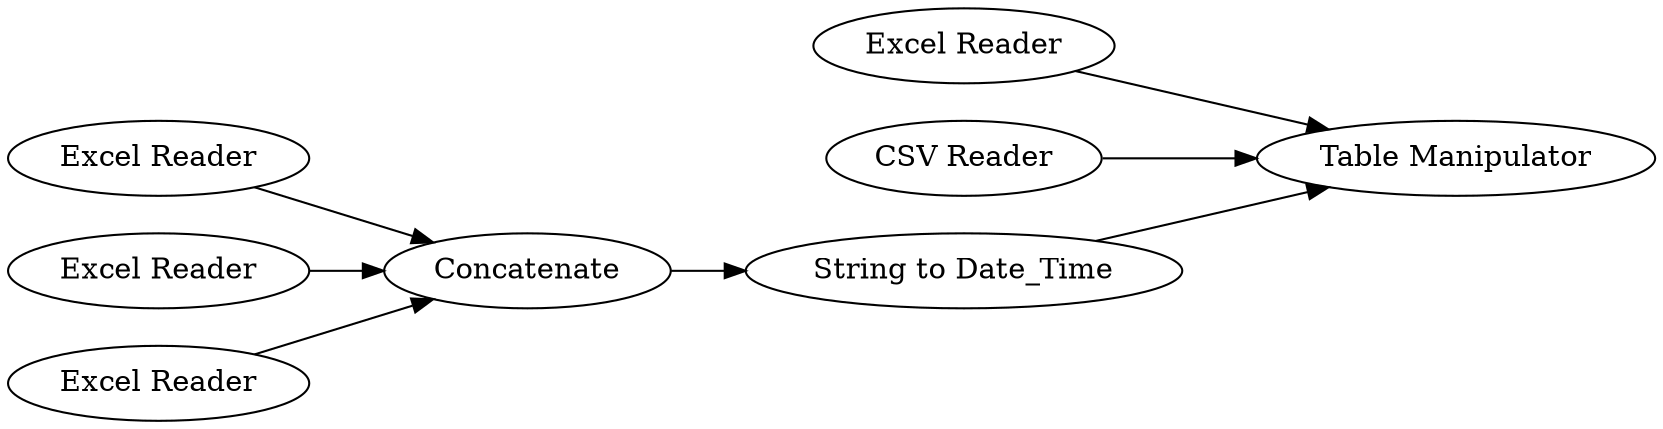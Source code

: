 digraph {
	"-4348275227231322101_3" [label="Excel Reader"]
	"-4348275227231322101_8" [label="Table Manipulator"]
	"-4348275227231322101_6" [label="Excel Reader"]
	"-4348275227231322101_7" [label=Concatenate]
	"-4348275227231322101_2" [label="CSV Reader"]
	"-4348275227231322101_5" [label="Excel Reader"]
	"-4348275227231322101_9" [label="String to Date_Time"]
	"-4348275227231322101_4" [label="Excel Reader"]
	"-4348275227231322101_9" -> "-4348275227231322101_8"
	"-4348275227231322101_4" -> "-4348275227231322101_7"
	"-4348275227231322101_6" -> "-4348275227231322101_7"
	"-4348275227231322101_7" -> "-4348275227231322101_9"
	"-4348275227231322101_2" -> "-4348275227231322101_8"
	"-4348275227231322101_3" -> "-4348275227231322101_8"
	"-4348275227231322101_5" -> "-4348275227231322101_7"
	rankdir=LR
}
